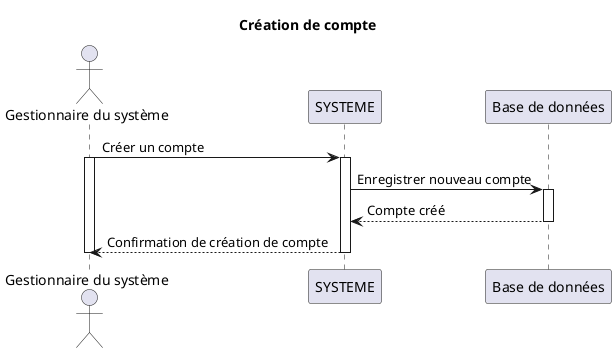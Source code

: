 @startuml
actor "Gestionnaire du système" as A
participant "SYSTEME" as App
participant "Base de données" as DB

title Création de compte
    A -> App : Créer un compte
    activate A
    activate App
    App -> DB : Enregistrer nouveau compte
    activate DB
    DB --> App : Compte créé
    deactivate DB
    App --> A : Confirmation de création de compte
    deactivate App
    deactivate A
@enduml
